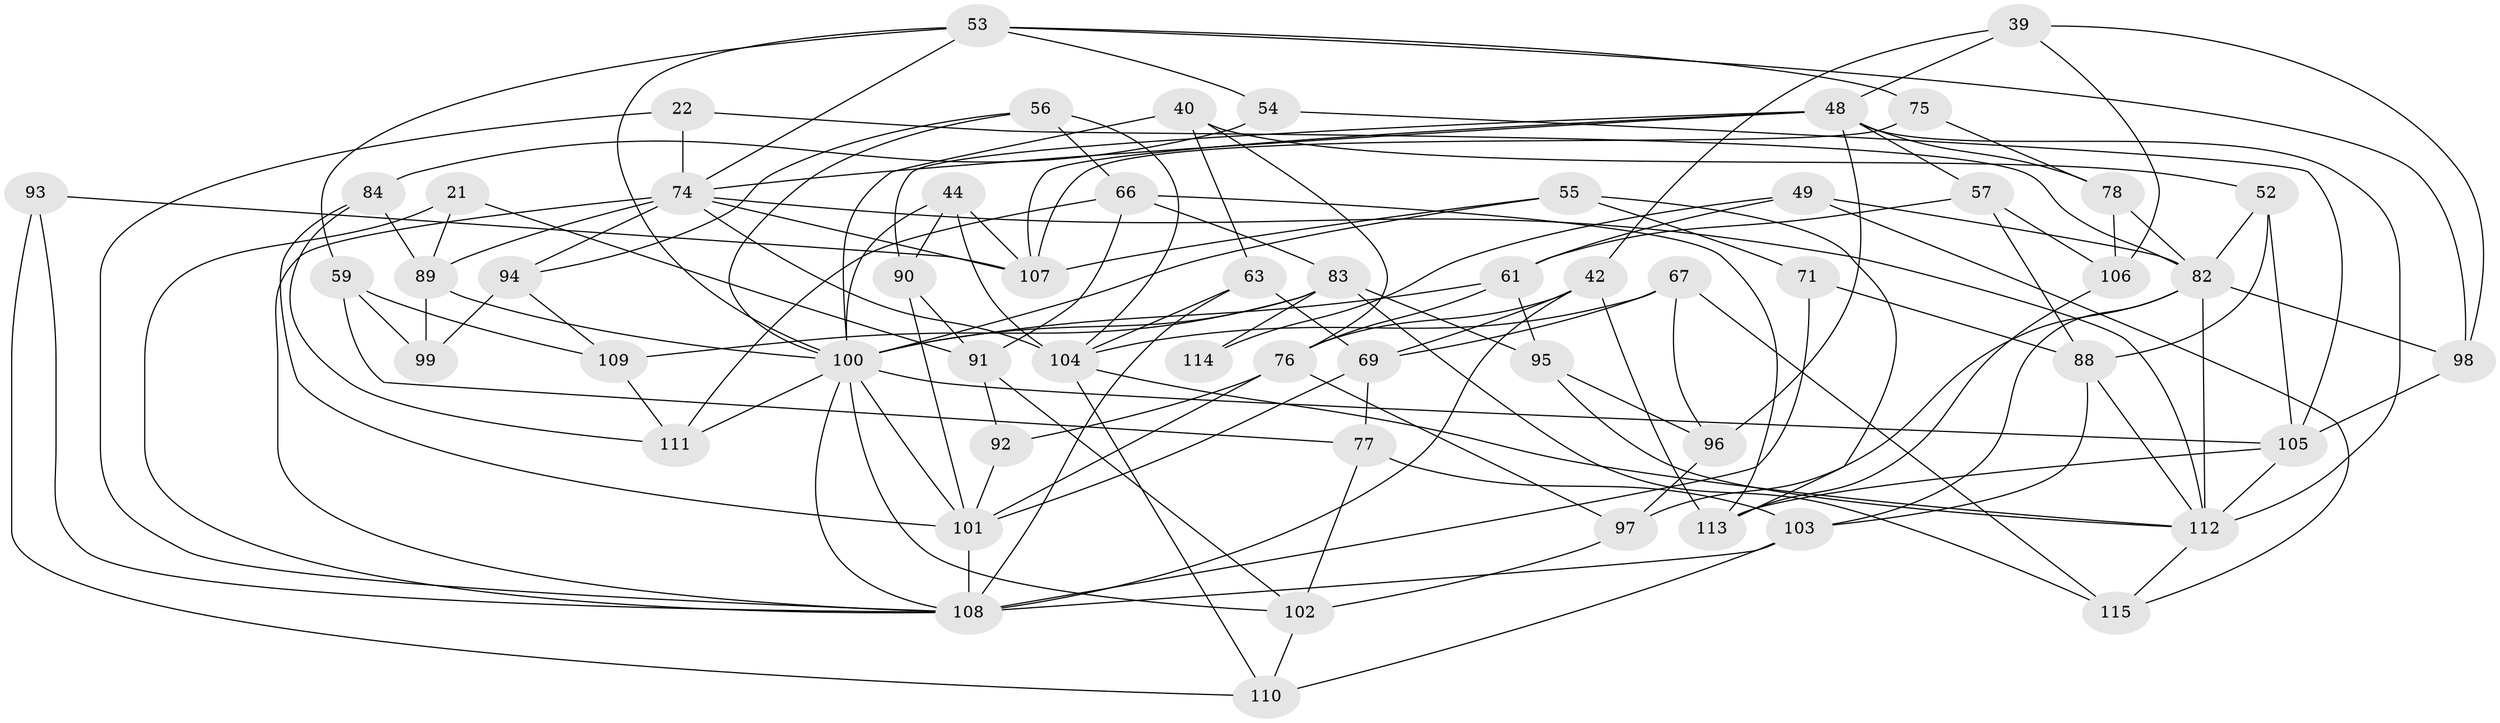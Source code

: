 // original degree distribution, {4: 1.0}
// Generated by graph-tools (version 1.1) at 2025/03/03/04/25 22:03:25]
// undirected, 57 vertices, 138 edges
graph export_dot {
graph [start="1"]
  node [color=gray90,style=filled];
  21;
  22;
  39;
  40;
  42 [super="+15"];
  44;
  48 [super="+14+26+32"];
  49;
  52;
  53 [super="+2+31"];
  54;
  55;
  56;
  57;
  59;
  61 [super="+36"];
  63;
  66 [super="+18"];
  67;
  69 [super="+46"];
  71;
  74 [super="+65+51"];
  75;
  76 [super="+7+70"];
  77;
  78;
  82 [super="+73"];
  83 [super="+5+8"];
  84;
  88 [super="+43"];
  89 [super="+38"];
  90;
  91 [super="+68"];
  92;
  93;
  94;
  95;
  96;
  97;
  98;
  99;
  100 [super="+25+58+64+87"];
  101 [super="+50+34"];
  102 [super="+85"];
  103 [super="+60"];
  104 [super="+9+24"];
  105 [super="+29+79+30"];
  106;
  107 [super="+80"];
  108 [super="+37+41+72"];
  109;
  110;
  111;
  112 [super="+86"];
  113 [super="+23"];
  114;
  115;
  21 -- 108 [weight=2];
  21 -- 89;
  21 -- 91;
  22 -- 82;
  22 -- 108;
  22 -- 74 [weight=2];
  39 -- 98;
  39 -- 48;
  39 -- 106;
  39 -- 42;
  40 -- 52;
  40 -- 63;
  40 -- 100;
  40 -- 76;
  42 -- 76 [weight=2];
  42 -- 69;
  42 -- 108;
  42 -- 113;
  44 -- 90;
  44 -- 104;
  44 -- 107;
  44 -- 100;
  48 -- 57;
  48 -- 107;
  48 -- 78;
  48 -- 96;
  48 -- 74 [weight=2];
  48 -- 90;
  48 -- 112 [weight=2];
  49 -- 114;
  49 -- 115;
  49 -- 82;
  49 -- 61;
  52 -- 88;
  52 -- 82;
  52 -- 105;
  53 -- 100 [weight=2];
  53 -- 54 [weight=2];
  53 -- 74;
  53 -- 98;
  53 -- 59;
  53 -- 75;
  54 -- 84;
  54 -- 105;
  55 -- 71;
  55 -- 113;
  55 -- 107;
  55 -- 100;
  56 -- 94;
  56 -- 66;
  56 -- 104;
  56 -- 100;
  57 -- 106;
  57 -- 61;
  57 -- 88;
  59 -- 77;
  59 -- 109;
  59 -- 99;
  61 -- 76 [weight=2];
  61 -- 100 [weight=3];
  61 -- 95;
  63 -- 69;
  63 -- 104;
  63 -- 108;
  66 -- 113 [weight=2];
  66 -- 83;
  66 -- 91;
  66 -- 111;
  67 -- 115;
  67 -- 96;
  67 -- 104;
  67 -- 69;
  69 -- 101 [weight=2];
  69 -- 77;
  71 -- 88 [weight=2];
  71 -- 108;
  74 -- 112;
  74 -- 107;
  74 -- 94;
  74 -- 104;
  74 -- 108 [weight=2];
  74 -- 89;
  75 -- 78;
  75 -- 107 [weight=2];
  76 -- 97;
  76 -- 92;
  76 -- 101;
  77 -- 103;
  77 -- 102;
  78 -- 82;
  78 -- 106;
  82 -- 98;
  82 -- 112;
  82 -- 97;
  82 -- 103;
  83 -- 114 [weight=3];
  83 -- 95;
  83 -- 100 [weight=3];
  83 -- 109;
  83 -- 115;
  84 -- 111;
  84 -- 89;
  84 -- 101;
  88 -- 103;
  88 -- 112;
  89 -- 99 [weight=2];
  89 -- 100;
  90 -- 91;
  90 -- 101;
  91 -- 92 [weight=2];
  91 -- 102;
  92 -- 101;
  93 -- 107 [weight=2];
  93 -- 110;
  93 -- 108;
  94 -- 109;
  94 -- 99;
  95 -- 96;
  95 -- 112;
  96 -- 97;
  97 -- 102;
  98 -- 105;
  100 -- 108 [weight=2];
  100 -- 111;
  100 -- 102 [weight=2];
  100 -- 105 [weight=3];
  100 -- 101;
  101 -- 108 [weight=3];
  102 -- 110;
  103 -- 108 [weight=4];
  103 -- 110;
  104 -- 110;
  104 -- 112 [weight=2];
  105 -- 112 [weight=3];
  105 -- 113;
  106 -- 113;
  109 -- 111;
  112 -- 115;
}
